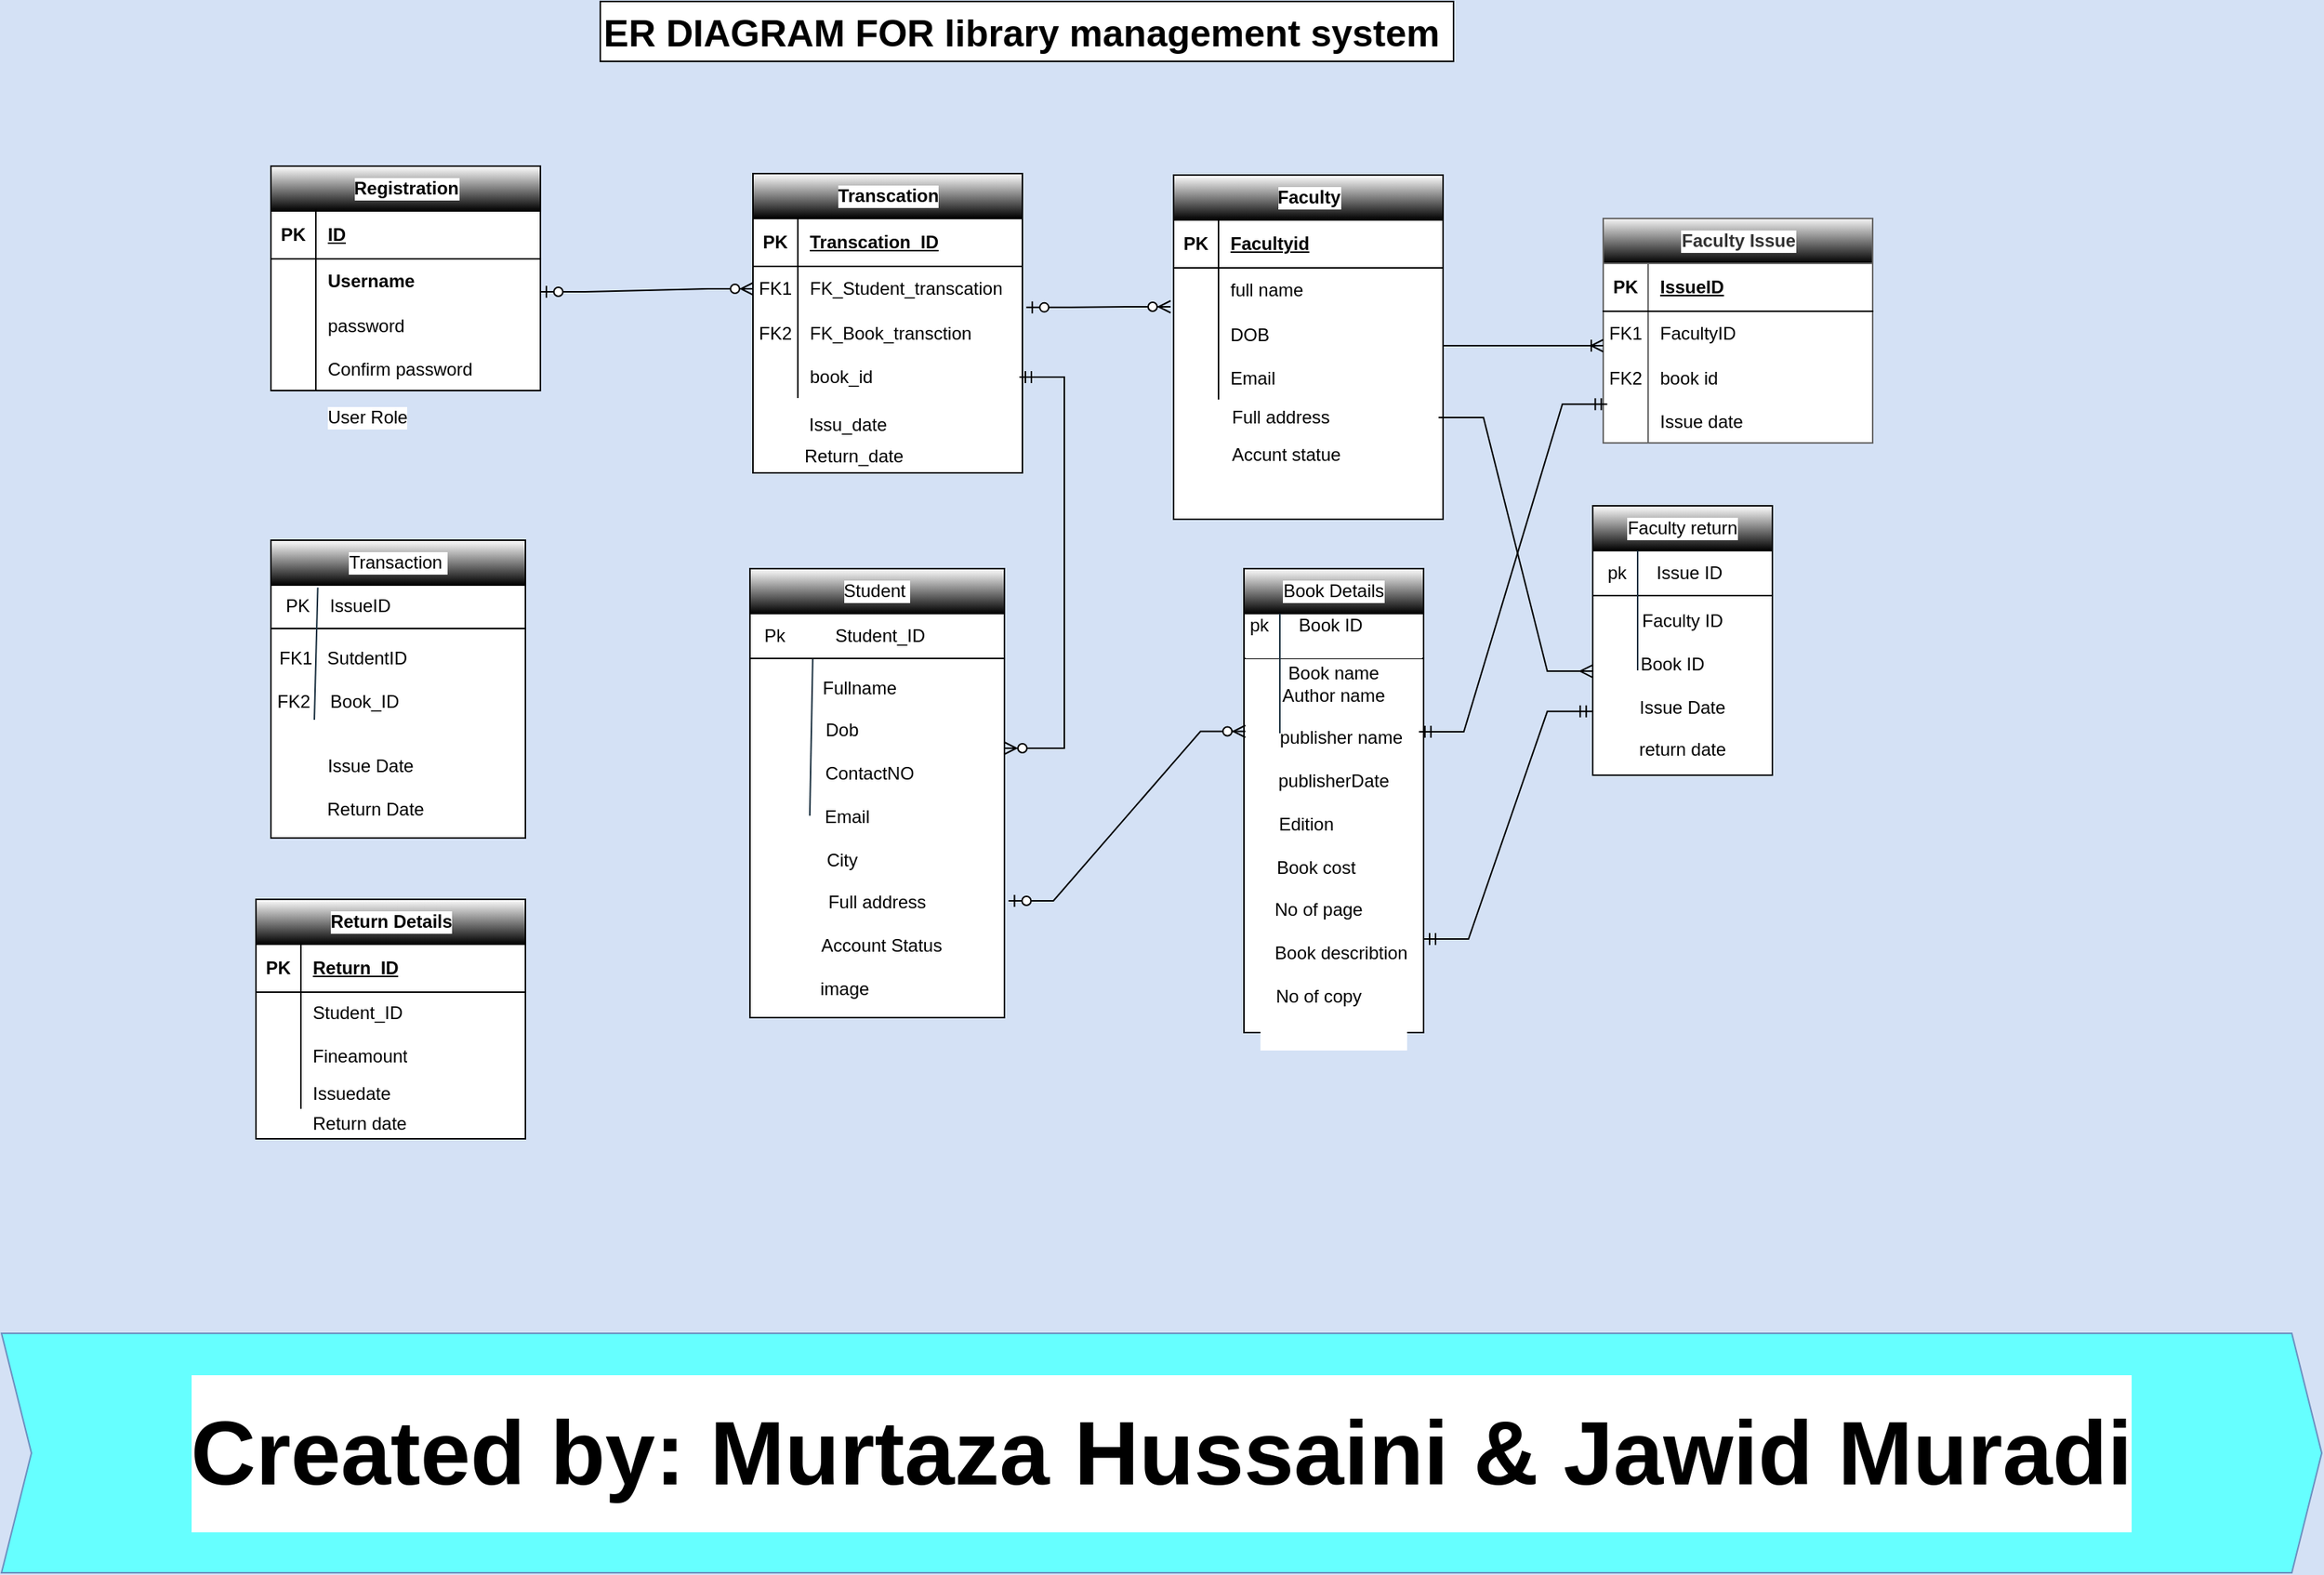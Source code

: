 <mxfile version="27.0.3">
  <diagram name="Page-1" id="FoEoWMVOJTnuln3-TEQc">
    <mxGraphModel dx="1156" dy="699" grid="1" gridSize="10" guides="1" tooltips="1" connect="1" arrows="1" fold="1" page="1" pageScale="1" pageWidth="850" pageHeight="1100" background="#D4E1F5" math="0" shadow="0">
      <root>
        <mxCell id="0" />
        <mxCell id="1" parent="0" />
        <mxCell id="78TRFL_Pudhh9JTYJMQ1-1" value="Registration" style="shape=table;startSize=30;container=1;collapsible=1;childLayout=tableLayout;fixedRows=1;rowLines=0;fontStyle=1;align=center;resizeLast=1;html=1;labelBackgroundColor=#FFFFFF;swimlaneFillColor=default;gradientColor=default;" parent="1" vertex="1">
          <mxGeometry x="240" y="160" width="180" height="150" as="geometry" />
        </mxCell>
        <mxCell id="78TRFL_Pudhh9JTYJMQ1-2" value="" style="shape=tableRow;horizontal=0;startSize=0;swimlaneHead=0;swimlaneBody=0;fillColor=none;collapsible=0;dropTarget=0;points=[[0,0.5],[1,0.5]];portConstraint=eastwest;top=0;left=0;right=0;bottom=1;labelBackgroundColor=#FFFFFF;strokeColor=inherit;" parent="78TRFL_Pudhh9JTYJMQ1-1" vertex="1">
          <mxGeometry y="30" width="180" height="32" as="geometry" />
        </mxCell>
        <mxCell id="78TRFL_Pudhh9JTYJMQ1-3" value="PK" style="shape=partialRectangle;connectable=0;fillColor=none;top=0;left=0;bottom=0;right=0;fontStyle=1;overflow=hidden;whiteSpace=wrap;html=1;labelBackgroundColor=#FFFFFF;strokeColor=inherit;" parent="78TRFL_Pudhh9JTYJMQ1-2" vertex="1">
          <mxGeometry width="30" height="32" as="geometry">
            <mxRectangle width="30" height="32" as="alternateBounds" />
          </mxGeometry>
        </mxCell>
        <mxCell id="78TRFL_Pudhh9JTYJMQ1-4" value="ID" style="shape=partialRectangle;connectable=0;fillColor=none;top=0;left=0;bottom=0;right=0;align=left;spacingLeft=6;fontStyle=5;overflow=hidden;whiteSpace=wrap;html=1;labelBackgroundColor=#FFFFFF;strokeColor=inherit;" parent="78TRFL_Pudhh9JTYJMQ1-2" vertex="1">
          <mxGeometry x="30" width="150" height="32" as="geometry">
            <mxRectangle width="150" height="32" as="alternateBounds" />
          </mxGeometry>
        </mxCell>
        <mxCell id="78TRFL_Pudhh9JTYJMQ1-5" value="" style="shape=tableRow;horizontal=0;startSize=0;swimlaneHead=0;swimlaneBody=0;fillColor=none;collapsible=0;dropTarget=0;points=[[0,0.5],[1,0.5]];portConstraint=eastwest;top=0;left=0;right=0;bottom=0;labelBackgroundColor=#FFFFFF;strokeColor=inherit;" parent="78TRFL_Pudhh9JTYJMQ1-1" vertex="1">
          <mxGeometry y="62" width="180" height="30" as="geometry" />
        </mxCell>
        <mxCell id="78TRFL_Pudhh9JTYJMQ1-6" value="" style="shape=partialRectangle;connectable=0;fillColor=none;top=0;left=0;bottom=0;right=0;editable=1;overflow=hidden;whiteSpace=wrap;html=1;labelBackgroundColor=#FFFFFF;strokeColor=inherit;" parent="78TRFL_Pudhh9JTYJMQ1-5" vertex="1">
          <mxGeometry width="30" height="30" as="geometry">
            <mxRectangle width="30" height="30" as="alternateBounds" />
          </mxGeometry>
        </mxCell>
        <mxCell id="78TRFL_Pudhh9JTYJMQ1-7" value="&lt;b&gt;Username&lt;/b&gt;" style="shape=partialRectangle;connectable=0;fillColor=none;top=0;left=0;bottom=0;right=0;align=left;spacingLeft=6;overflow=hidden;whiteSpace=wrap;html=1;labelBackgroundColor=#FFFFFF;strokeColor=inherit;" parent="78TRFL_Pudhh9JTYJMQ1-5" vertex="1">
          <mxGeometry x="30" width="150" height="30" as="geometry">
            <mxRectangle width="150" height="30" as="alternateBounds" />
          </mxGeometry>
        </mxCell>
        <mxCell id="78TRFL_Pudhh9JTYJMQ1-8" value="" style="shape=tableRow;horizontal=0;startSize=0;swimlaneHead=0;swimlaneBody=0;fillColor=none;collapsible=0;dropTarget=0;points=[[0,0.5],[1,0.5]];portConstraint=eastwest;top=0;left=0;right=0;bottom=0;labelBackgroundColor=#FFFFFF;strokeColor=inherit;" parent="78TRFL_Pudhh9JTYJMQ1-1" vertex="1">
          <mxGeometry y="92" width="180" height="30" as="geometry" />
        </mxCell>
        <mxCell id="78TRFL_Pudhh9JTYJMQ1-9" value="" style="shape=partialRectangle;connectable=0;fillColor=none;top=0;left=0;bottom=0;right=0;editable=1;overflow=hidden;whiteSpace=wrap;html=1;labelBackgroundColor=#FFFFFF;strokeColor=inherit;" parent="78TRFL_Pudhh9JTYJMQ1-8" vertex="1">
          <mxGeometry width="30" height="30" as="geometry">
            <mxRectangle width="30" height="30" as="alternateBounds" />
          </mxGeometry>
        </mxCell>
        <mxCell id="78TRFL_Pudhh9JTYJMQ1-10" value="password" style="shape=partialRectangle;connectable=0;fillColor=none;top=0;left=0;bottom=0;right=0;align=left;spacingLeft=6;overflow=hidden;whiteSpace=wrap;html=1;labelBackgroundColor=#FFFFFF;strokeColor=inherit;" parent="78TRFL_Pudhh9JTYJMQ1-8" vertex="1">
          <mxGeometry x="30" width="150" height="30" as="geometry">
            <mxRectangle width="150" height="30" as="alternateBounds" />
          </mxGeometry>
        </mxCell>
        <mxCell id="78TRFL_Pudhh9JTYJMQ1-11" value="" style="shape=tableRow;horizontal=0;startSize=0;swimlaneHead=0;swimlaneBody=0;fillColor=none;collapsible=0;dropTarget=0;points=[[0,0.5],[1,0.5]];portConstraint=eastwest;top=0;left=0;right=0;bottom=0;labelBackgroundColor=#FFFFFF;strokeColor=inherit;" parent="78TRFL_Pudhh9JTYJMQ1-1" vertex="1">
          <mxGeometry y="122" width="180" height="28" as="geometry" />
        </mxCell>
        <mxCell id="78TRFL_Pudhh9JTYJMQ1-12" value="" style="shape=partialRectangle;connectable=0;fillColor=none;top=0;left=0;bottom=0;right=0;editable=1;overflow=hidden;whiteSpace=wrap;html=1;labelBackgroundColor=#FFFFFF;strokeColor=inherit;" parent="78TRFL_Pudhh9JTYJMQ1-11" vertex="1">
          <mxGeometry width="30" height="28" as="geometry">
            <mxRectangle width="30" height="28" as="alternateBounds" />
          </mxGeometry>
        </mxCell>
        <mxCell id="78TRFL_Pudhh9JTYJMQ1-13" value="Confirm password" style="shape=partialRectangle;connectable=0;fillColor=none;top=0;left=0;bottom=0;right=0;align=left;spacingLeft=6;overflow=hidden;whiteSpace=wrap;html=1;labelBackgroundColor=#FFFFFF;strokeColor=inherit;" parent="78TRFL_Pudhh9JTYJMQ1-11" vertex="1">
          <mxGeometry x="30" width="150" height="28" as="geometry">
            <mxRectangle width="150" height="28" as="alternateBounds" />
          </mxGeometry>
        </mxCell>
        <mxCell id="78TRFL_Pudhh9JTYJMQ1-14" value="" style="endArrow=none;html=1;rounded=0;fontFamily=Helvetica;fontSize=12;fontColor=default;horizontal=0;exitX=0.016;exitY=-0.075;exitDx=0;exitDy=0;exitPerimeter=0;entryX=0.994;entryY=0.89;entryDx=0;entryDy=0;entryPerimeter=0;labelBackgroundColor=#FFFFFF;strokeColor=none;" parent="78TRFL_Pudhh9JTYJMQ1-1" target="78TRFL_Pudhh9JTYJMQ1-5" edge="1">
          <mxGeometry width="50" height="50" relative="1" as="geometry">
            <mxPoint x="-0.12" y="89.75" as="sourcePoint" />
            <mxPoint x="187" y="90" as="targetPoint" />
          </mxGeometry>
        </mxCell>
        <mxCell id="78TRFL_Pudhh9JTYJMQ1-15" value="User Role" style="shape=partialRectangle;connectable=0;fillColor=none;top=0;left=0;bottom=0;right=0;align=left;spacingLeft=6;overflow=hidden;whiteSpace=wrap;html=1;labelBackgroundColor=#FFFFFF;strokeColor=none;" parent="1" vertex="1">
          <mxGeometry x="270" y="313" width="150" height="30" as="geometry">
            <mxRectangle width="150" height="30" as="alternateBounds" />
          </mxGeometry>
        </mxCell>
        <mxCell id="78TRFL_Pudhh9JTYJMQ1-16" value="" style="endArrow=none;html=1;rounded=0;fontFamily=Helvetica;fontSize=12;fontColor=default;horizontal=0;labelBackgroundColor=#FFFFFF;strokeColor=none;" parent="1" edge="1">
          <mxGeometry width="50" height="50" relative="1" as="geometry">
            <mxPoint x="240" y="350" as="sourcePoint" />
            <mxPoint x="420" y="350" as="targetPoint" />
          </mxGeometry>
        </mxCell>
        <mxCell id="78TRFL_Pudhh9JTYJMQ1-17" value="" style="endArrow=none;html=1;rounded=0;fontFamily=Helvetica;fontSize=12;fontColor=default;horizontal=0;labelBackgroundColor=#FFFFFF;strokeColor=none;" parent="1" edge="1">
          <mxGeometry width="50" height="50" relative="1" as="geometry">
            <mxPoint x="420" y="310" as="sourcePoint" />
            <mxPoint x="420" y="350" as="targetPoint" />
          </mxGeometry>
        </mxCell>
        <mxCell id="78TRFL_Pudhh9JTYJMQ1-18" value="" style="endArrow=none;html=1;rounded=0;fontFamily=Helvetica;fontSize=12;fontColor=default;horizontal=0;labelBackgroundColor=#FFFFFF;strokeColor=none;" parent="1" edge="1">
          <mxGeometry width="50" height="50" relative="1" as="geometry">
            <mxPoint x="240" y="311" as="sourcePoint" />
            <mxPoint x="240" y="351" as="targetPoint" />
          </mxGeometry>
        </mxCell>
        <mxCell id="78TRFL_Pudhh9JTYJMQ1-19" value="" style="endArrow=none;html=1;rounded=0;fontFamily=Helvetica;fontSize=12;fontColor=default;horizontal=0;labelBackgroundColor=#FFFFFF;strokeColor=none;" parent="1" edge="1">
          <mxGeometry width="50" height="50" relative="1" as="geometry">
            <mxPoint x="270" y="311" as="sourcePoint" />
            <mxPoint x="270" y="351" as="targetPoint" />
          </mxGeometry>
        </mxCell>
        <mxCell id="78TRFL_Pudhh9JTYJMQ1-20" value="" style="edgeStyle=entityRelationEdgeStyle;fontSize=12;html=1;endArrow=ERzeroToMany;startArrow=ERzeroToOne;rounded=0;fontFamily=Helvetica;fontColor=default;horizontal=0;entryX=0;entryY=0.5;entryDx=0;entryDy=0;labelBackgroundColor=#FFFFFF;" parent="1" edge="1" target="78TRFL_Pudhh9JTYJMQ1-25">
          <mxGeometry width="100" height="100" relative="1" as="geometry">
            <mxPoint x="420" y="244" as="sourcePoint" />
            <mxPoint x="540" y="244" as="targetPoint" />
            <Array as="points">
              <mxPoint x="510" y="144" />
              <mxPoint x="520" y="224" />
            </Array>
          </mxGeometry>
        </mxCell>
        <mxCell id="78TRFL_Pudhh9JTYJMQ1-21" value="Transcation" style="shape=table;startSize=30;container=1;collapsible=1;childLayout=tableLayout;fixedRows=1;rowLines=0;fontStyle=1;align=center;resizeLast=1;html=1;labelBackgroundColor=#FFFFFF;swimlaneFillColor=default;gradientColor=default;" parent="1" vertex="1">
          <mxGeometry x="562" y="165" width="180" height="200" as="geometry" />
        </mxCell>
        <mxCell id="78TRFL_Pudhh9JTYJMQ1-22" value="" style="shape=tableRow;horizontal=0;startSize=0;swimlaneHead=0;swimlaneBody=0;fillColor=none;collapsible=0;dropTarget=0;points=[[0,0.5],[1,0.5]];portConstraint=eastwest;top=0;left=0;right=0;bottom=1;labelBackgroundColor=#FFFFFF;" parent="78TRFL_Pudhh9JTYJMQ1-21" vertex="1">
          <mxGeometry y="30" width="180" height="32" as="geometry" />
        </mxCell>
        <mxCell id="78TRFL_Pudhh9JTYJMQ1-23" value="PK" style="shape=partialRectangle;connectable=0;fillColor=none;top=0;left=0;bottom=0;right=0;fontStyle=1;overflow=hidden;whiteSpace=wrap;html=1;labelBackgroundColor=#FFFFFF;" parent="78TRFL_Pudhh9JTYJMQ1-22" vertex="1">
          <mxGeometry width="30" height="32" as="geometry">
            <mxRectangle width="30" height="32" as="alternateBounds" />
          </mxGeometry>
        </mxCell>
        <mxCell id="78TRFL_Pudhh9JTYJMQ1-24" value="Transcation_ID" style="shape=partialRectangle;connectable=0;fillColor=none;top=0;left=0;bottom=0;right=0;align=left;spacingLeft=6;fontStyle=5;overflow=hidden;whiteSpace=wrap;html=1;labelBackgroundColor=#FFFFFF;" parent="78TRFL_Pudhh9JTYJMQ1-22" vertex="1">
          <mxGeometry x="30" width="150" height="32" as="geometry">
            <mxRectangle width="150" height="32" as="alternateBounds" />
          </mxGeometry>
        </mxCell>
        <mxCell id="78TRFL_Pudhh9JTYJMQ1-25" value="" style="shape=tableRow;horizontal=0;startSize=0;swimlaneHead=0;swimlaneBody=0;fillColor=none;collapsible=0;dropTarget=0;points=[[0,0.5],[1,0.5]];portConstraint=eastwest;top=0;left=0;right=0;bottom=0;labelBackgroundColor=#FFFFFF;" parent="78TRFL_Pudhh9JTYJMQ1-21" vertex="1">
          <mxGeometry y="62" width="180" height="30" as="geometry" />
        </mxCell>
        <mxCell id="78TRFL_Pudhh9JTYJMQ1-26" value="FK1" style="shape=partialRectangle;connectable=0;fillColor=none;top=0;left=0;bottom=0;right=0;editable=1;overflow=hidden;whiteSpace=wrap;html=1;labelBackgroundColor=#FFFFFF;" parent="78TRFL_Pudhh9JTYJMQ1-25" vertex="1">
          <mxGeometry width="30" height="30" as="geometry">
            <mxRectangle width="30" height="30" as="alternateBounds" />
          </mxGeometry>
        </mxCell>
        <mxCell id="78TRFL_Pudhh9JTYJMQ1-27" value="FK_Student_transcation" style="shape=partialRectangle;connectable=0;fillColor=none;top=0;left=0;bottom=0;right=0;align=left;spacingLeft=6;overflow=hidden;whiteSpace=wrap;html=1;labelBackgroundColor=#FFFFFF;" parent="78TRFL_Pudhh9JTYJMQ1-25" vertex="1">
          <mxGeometry x="30" width="150" height="30" as="geometry">
            <mxRectangle width="150" height="30" as="alternateBounds" />
          </mxGeometry>
        </mxCell>
        <mxCell id="78TRFL_Pudhh9JTYJMQ1-28" value="" style="shape=tableRow;horizontal=0;startSize=0;swimlaneHead=0;swimlaneBody=0;fillColor=none;collapsible=0;dropTarget=0;points=[[0,0.5],[1,0.5]];portConstraint=eastwest;top=0;left=0;right=0;bottom=0;labelBackgroundColor=#FFFFFF;" parent="78TRFL_Pudhh9JTYJMQ1-21" vertex="1">
          <mxGeometry y="92" width="180" height="30" as="geometry" />
        </mxCell>
        <mxCell id="78TRFL_Pudhh9JTYJMQ1-29" value="FK2" style="shape=partialRectangle;connectable=0;fillColor=none;top=0;left=0;bottom=0;right=0;editable=1;overflow=hidden;whiteSpace=wrap;html=1;labelBackgroundColor=#FFFFFF;" parent="78TRFL_Pudhh9JTYJMQ1-28" vertex="1">
          <mxGeometry width="30" height="30" as="geometry">
            <mxRectangle width="30" height="30" as="alternateBounds" />
          </mxGeometry>
        </mxCell>
        <mxCell id="78TRFL_Pudhh9JTYJMQ1-30" value="FK_Book_transction" style="shape=partialRectangle;connectable=0;fillColor=none;top=0;left=0;bottom=0;right=0;align=left;spacingLeft=6;overflow=hidden;whiteSpace=wrap;html=1;labelBackgroundColor=#FFFFFF;" parent="78TRFL_Pudhh9JTYJMQ1-28" vertex="1">
          <mxGeometry x="30" width="150" height="30" as="geometry">
            <mxRectangle width="150" height="30" as="alternateBounds" />
          </mxGeometry>
        </mxCell>
        <mxCell id="78TRFL_Pudhh9JTYJMQ1-31" value="" style="shape=tableRow;horizontal=0;startSize=0;swimlaneHead=0;swimlaneBody=0;fillColor=none;collapsible=0;dropTarget=0;points=[[0,0.5],[1,0.5]];portConstraint=eastwest;top=0;left=0;right=0;bottom=0;labelBackgroundColor=#FFFFFF;" parent="78TRFL_Pudhh9JTYJMQ1-21" vertex="1">
          <mxGeometry y="122" width="180" height="28" as="geometry" />
        </mxCell>
        <mxCell id="78TRFL_Pudhh9JTYJMQ1-32" value="" style="shape=partialRectangle;connectable=0;fillColor=none;top=0;left=0;bottom=0;right=0;editable=1;overflow=hidden;whiteSpace=wrap;html=1;labelBackgroundColor=#FFFFFF;" parent="78TRFL_Pudhh9JTYJMQ1-31" vertex="1">
          <mxGeometry width="30" height="28" as="geometry">
            <mxRectangle width="30" height="28" as="alternateBounds" />
          </mxGeometry>
        </mxCell>
        <mxCell id="78TRFL_Pudhh9JTYJMQ1-33" value="book_id" style="shape=partialRectangle;connectable=0;fillColor=none;top=0;left=0;bottom=0;right=0;align=left;spacingLeft=6;overflow=hidden;whiteSpace=wrap;html=1;labelBackgroundColor=#FFFFFF;" parent="78TRFL_Pudhh9JTYJMQ1-31" vertex="1">
          <mxGeometry x="30" width="150" height="28" as="geometry">
            <mxRectangle width="150" height="28" as="alternateBounds" />
          </mxGeometry>
        </mxCell>
        <mxCell id="78TRFL_Pudhh9JTYJMQ1-34" value="Issu_date" style="text;html=1;align=center;verticalAlign=middle;resizable=0;points=[];autosize=1;strokeColor=none;fillColor=none;fontFamily=Helvetica;fontSize=12;fontColor=default;horizontal=0;rotation=90;labelBackgroundColor=#FFFFFF;" parent="1" vertex="1">
          <mxGeometry x="605" y="298" width="40" height="70" as="geometry" />
        </mxCell>
        <mxCell id="78TRFL_Pudhh9JTYJMQ1-35" value="Return_date" style="text;html=1;align=center;verticalAlign=middle;resizable=0;points=[];autosize=1;strokeColor=none;fillColor=none;fontFamily=Helvetica;fontSize=12;fontColor=default;horizontal=0;rotation=90;labelBackgroundColor=#FFFFFF;" parent="1" vertex="1">
          <mxGeometry x="609" y="314" width="40" height="80" as="geometry" />
        </mxCell>
        <mxCell id="78TRFL_Pudhh9JTYJMQ1-36" value="" style="edgeStyle=entityRelationEdgeStyle;fontSize=12;html=1;endArrow=ERzeroToMany;startArrow=ERzeroToOne;rounded=0;fontFamily=Helvetica;fontColor=default;horizontal=0;exitX=1.02;exitY=-0.086;exitDx=0;exitDy=0;exitPerimeter=0;labelBackgroundColor=#FFFFFF;" parent="1" edge="1">
          <mxGeometry width="100" height="100" relative="1" as="geometry">
            <mxPoint x="744.6" y="254.42" as="sourcePoint" />
            <mxPoint x="841" y="254" as="targetPoint" />
            <Array as="points">
              <mxPoint x="811" y="154" />
              <mxPoint x="821" y="234" />
            </Array>
          </mxGeometry>
        </mxCell>
        <mxCell id="78TRFL_Pudhh9JTYJMQ1-37" value="Faculty" style="shape=table;startSize=30;container=1;collapsible=1;childLayout=tableLayout;fixedRows=1;rowLines=0;fontStyle=1;align=center;resizeLast=1;html=1;labelBackgroundColor=#FFFFFF;swimlaneFillColor=default;strokeColor=default;gradientColor=default;" parent="1" vertex="1">
          <mxGeometry x="843" y="166" width="180" height="230" as="geometry" />
        </mxCell>
        <mxCell id="78TRFL_Pudhh9JTYJMQ1-38" value="" style="shape=tableRow;horizontal=0;startSize=0;swimlaneHead=0;swimlaneBody=0;fillColor=none;collapsible=0;dropTarget=0;points=[[0,0.5],[1,0.5]];portConstraint=eastwest;top=0;left=0;right=0;bottom=1;labelBackgroundColor=#FFFFFF;swimlaneFillColor=default;strokeColor=default;" parent="78TRFL_Pudhh9JTYJMQ1-37" vertex="1">
          <mxGeometry y="30" width="180" height="32" as="geometry" />
        </mxCell>
        <mxCell id="78TRFL_Pudhh9JTYJMQ1-39" value="PK" style="shape=partialRectangle;connectable=0;fillColor=none;top=0;left=0;bottom=0;right=0;fontStyle=1;overflow=hidden;whiteSpace=wrap;html=1;labelBackgroundColor=#FFFFFF;swimlaneFillColor=default;strokeColor=default;" parent="78TRFL_Pudhh9JTYJMQ1-38" vertex="1">
          <mxGeometry width="30" height="32" as="geometry">
            <mxRectangle width="30" height="32" as="alternateBounds" />
          </mxGeometry>
        </mxCell>
        <mxCell id="78TRFL_Pudhh9JTYJMQ1-40" value="Facultyid" style="shape=partialRectangle;connectable=0;fillColor=none;top=0;left=0;bottom=0;right=0;align=left;spacingLeft=6;fontStyle=5;overflow=hidden;whiteSpace=wrap;html=1;labelBackgroundColor=#FFFFFF;swimlaneFillColor=default;strokeColor=default;" parent="78TRFL_Pudhh9JTYJMQ1-38" vertex="1">
          <mxGeometry x="30" width="150" height="32" as="geometry">
            <mxRectangle width="150" height="32" as="alternateBounds" />
          </mxGeometry>
        </mxCell>
        <mxCell id="78TRFL_Pudhh9JTYJMQ1-41" value="" style="shape=tableRow;horizontal=0;startSize=0;swimlaneHead=0;swimlaneBody=0;fillColor=none;collapsible=0;dropTarget=0;points=[[0,0.5],[1,0.5]];portConstraint=eastwest;top=0;left=0;right=0;bottom=0;labelBackgroundColor=#FFFFFF;swimlaneFillColor=default;strokeColor=default;" parent="78TRFL_Pudhh9JTYJMQ1-37" vertex="1">
          <mxGeometry y="62" width="180" height="30" as="geometry" />
        </mxCell>
        <mxCell id="78TRFL_Pudhh9JTYJMQ1-42" value="" style="shape=partialRectangle;connectable=0;fillColor=none;top=0;left=0;bottom=0;right=0;editable=1;overflow=hidden;whiteSpace=wrap;html=1;labelBackgroundColor=#FFFFFF;swimlaneFillColor=default;strokeColor=default;" parent="78TRFL_Pudhh9JTYJMQ1-41" vertex="1">
          <mxGeometry width="30" height="30" as="geometry">
            <mxRectangle width="30" height="30" as="alternateBounds" />
          </mxGeometry>
        </mxCell>
        <mxCell id="78TRFL_Pudhh9JTYJMQ1-43" value="full name" style="shape=partialRectangle;connectable=0;fillColor=none;top=0;left=0;bottom=0;right=0;align=left;spacingLeft=6;overflow=hidden;whiteSpace=wrap;html=1;labelBackgroundColor=#FFFFFF;swimlaneFillColor=default;strokeColor=default;" parent="78TRFL_Pudhh9JTYJMQ1-41" vertex="1">
          <mxGeometry x="30" width="150" height="30" as="geometry">
            <mxRectangle width="150" height="30" as="alternateBounds" />
          </mxGeometry>
        </mxCell>
        <mxCell id="78TRFL_Pudhh9JTYJMQ1-44" value="" style="shape=tableRow;horizontal=0;startSize=0;swimlaneHead=0;swimlaneBody=0;fillColor=none;collapsible=0;dropTarget=0;points=[[0,0.5],[1,0.5]];portConstraint=eastwest;top=0;left=0;right=0;bottom=0;labelBackgroundColor=#FFFFFF;swimlaneFillColor=default;strokeColor=default;" parent="78TRFL_Pudhh9JTYJMQ1-37" vertex="1">
          <mxGeometry y="92" width="180" height="30" as="geometry" />
        </mxCell>
        <mxCell id="78TRFL_Pudhh9JTYJMQ1-45" value="" style="shape=partialRectangle;connectable=0;fillColor=none;top=0;left=0;bottom=0;right=0;editable=1;overflow=hidden;whiteSpace=wrap;html=1;labelBackgroundColor=#FFFFFF;swimlaneFillColor=default;strokeColor=default;" parent="78TRFL_Pudhh9JTYJMQ1-44" vertex="1">
          <mxGeometry width="30" height="30" as="geometry">
            <mxRectangle width="30" height="30" as="alternateBounds" />
          </mxGeometry>
        </mxCell>
        <mxCell id="78TRFL_Pudhh9JTYJMQ1-46" value="DOB" style="shape=partialRectangle;connectable=0;fillColor=none;top=0;left=0;bottom=0;right=0;align=left;spacingLeft=6;overflow=hidden;whiteSpace=wrap;html=1;labelBackgroundColor=#FFFFFF;swimlaneFillColor=default;strokeColor=default;" parent="78TRFL_Pudhh9JTYJMQ1-44" vertex="1">
          <mxGeometry x="30" width="150" height="30" as="geometry">
            <mxRectangle width="150" height="30" as="alternateBounds" />
          </mxGeometry>
        </mxCell>
        <mxCell id="78TRFL_Pudhh9JTYJMQ1-47" value="" style="shape=tableRow;horizontal=0;startSize=0;swimlaneHead=0;swimlaneBody=0;fillColor=none;collapsible=0;dropTarget=0;points=[[0,0.5],[1,0.5]];portConstraint=eastwest;top=0;left=0;right=0;bottom=0;labelBackgroundColor=#FFFFFF;swimlaneFillColor=default;strokeColor=default;" parent="78TRFL_Pudhh9JTYJMQ1-37" vertex="1">
          <mxGeometry y="122" width="180" height="28" as="geometry" />
        </mxCell>
        <mxCell id="78TRFL_Pudhh9JTYJMQ1-48" value="" style="shape=partialRectangle;connectable=0;fillColor=none;top=0;left=0;bottom=0;right=0;editable=1;overflow=hidden;whiteSpace=wrap;html=1;labelBackgroundColor=#FFFFFF;swimlaneFillColor=default;strokeColor=default;" parent="78TRFL_Pudhh9JTYJMQ1-47" vertex="1">
          <mxGeometry width="30" height="28" as="geometry">
            <mxRectangle width="30" height="28" as="alternateBounds" />
          </mxGeometry>
        </mxCell>
        <mxCell id="78TRFL_Pudhh9JTYJMQ1-49" value="Email" style="shape=partialRectangle;connectable=0;fillColor=none;top=0;left=0;bottom=0;right=0;align=left;spacingLeft=6;overflow=hidden;whiteSpace=wrap;html=1;labelBackgroundColor=#FFFFFF;swimlaneFillColor=default;strokeColor=default;" parent="78TRFL_Pudhh9JTYJMQ1-47" vertex="1">
          <mxGeometry x="30" width="150" height="28" as="geometry">
            <mxRectangle width="150" height="28" as="alternateBounds" />
          </mxGeometry>
        </mxCell>
        <mxCell id="78TRFL_Pudhh9JTYJMQ1-50" value="Full address" style="shape=partialRectangle;connectable=0;fillColor=none;top=0;left=0;bottom=0;right=0;align=left;spacingLeft=6;overflow=hidden;whiteSpace=wrap;html=1;labelBackgroundColor=#FFFFFF;swimlaneFillColor=default;strokeColor=default;" parent="1" vertex="1">
          <mxGeometry x="874" y="314" width="150" height="28" as="geometry">
            <mxRectangle width="150" height="28" as="alternateBounds" />
          </mxGeometry>
        </mxCell>
        <mxCell id="78TRFL_Pudhh9JTYJMQ1-52" value="Faculty Issue" style="shape=table;startSize=30;container=1;collapsible=1;childLayout=tableLayout;fixedRows=1;rowLines=0;fontStyle=1;align=center;resizeLast=1;html=1;labelBackgroundColor=#FFFFFF;fillColor=#f5f5f5;fontColor=#333333;strokeColor=#666666;gradientColor=default;swimlaneFillColor=default;" parent="1" vertex="1">
          <mxGeometry x="1130" y="195" width="180" height="150" as="geometry" />
        </mxCell>
        <mxCell id="78TRFL_Pudhh9JTYJMQ1-53" value="" style="shape=tableRow;horizontal=0;startSize=0;swimlaneHead=0;swimlaneBody=0;fillColor=none;collapsible=0;dropTarget=0;points=[[0,0.5],[1,0.5]];portConstraint=eastwest;top=0;left=0;right=0;bottom=1;labelBackgroundColor=#FFFFFF;" parent="78TRFL_Pudhh9JTYJMQ1-52" vertex="1">
          <mxGeometry y="30" width="180" height="32" as="geometry" />
        </mxCell>
        <mxCell id="78TRFL_Pudhh9JTYJMQ1-54" value="PK" style="shape=partialRectangle;connectable=0;fillColor=none;top=0;left=0;bottom=0;right=0;fontStyle=1;overflow=hidden;whiteSpace=wrap;html=1;labelBackgroundColor=#FFFFFF;" parent="78TRFL_Pudhh9JTYJMQ1-53" vertex="1">
          <mxGeometry width="30" height="32" as="geometry">
            <mxRectangle width="30" height="32" as="alternateBounds" />
          </mxGeometry>
        </mxCell>
        <mxCell id="78TRFL_Pudhh9JTYJMQ1-55" value="IssueID" style="shape=partialRectangle;connectable=0;fillColor=none;top=0;left=0;bottom=0;right=0;align=left;spacingLeft=6;fontStyle=5;overflow=hidden;whiteSpace=wrap;html=1;labelBackgroundColor=#FFFFFF;" parent="78TRFL_Pudhh9JTYJMQ1-53" vertex="1">
          <mxGeometry x="30" width="150" height="32" as="geometry">
            <mxRectangle width="150" height="32" as="alternateBounds" />
          </mxGeometry>
        </mxCell>
        <mxCell id="78TRFL_Pudhh9JTYJMQ1-56" value="" style="shape=tableRow;horizontal=0;startSize=0;swimlaneHead=0;swimlaneBody=0;fillColor=none;collapsible=0;dropTarget=0;points=[[0,0.5],[1,0.5]];portConstraint=eastwest;top=0;left=0;right=0;bottom=0;labelBackgroundColor=#FFFFFF;" parent="78TRFL_Pudhh9JTYJMQ1-52" vertex="1">
          <mxGeometry y="62" width="180" height="30" as="geometry" />
        </mxCell>
        <mxCell id="78TRFL_Pudhh9JTYJMQ1-57" value="FK1" style="shape=partialRectangle;connectable=0;fillColor=none;top=0;left=0;bottom=0;right=0;editable=1;overflow=hidden;whiteSpace=wrap;html=1;labelBackgroundColor=#FFFFFF;" parent="78TRFL_Pudhh9JTYJMQ1-56" vertex="1">
          <mxGeometry width="30" height="30" as="geometry">
            <mxRectangle width="30" height="30" as="alternateBounds" />
          </mxGeometry>
        </mxCell>
        <mxCell id="78TRFL_Pudhh9JTYJMQ1-58" value="FacultyID" style="shape=partialRectangle;connectable=0;fillColor=none;top=0;left=0;bottom=0;right=0;align=left;spacingLeft=6;overflow=hidden;whiteSpace=wrap;html=1;labelBackgroundColor=#FFFFFF;" parent="78TRFL_Pudhh9JTYJMQ1-56" vertex="1">
          <mxGeometry x="30" width="150" height="30" as="geometry">
            <mxRectangle width="150" height="30" as="alternateBounds" />
          </mxGeometry>
        </mxCell>
        <mxCell id="78TRFL_Pudhh9JTYJMQ1-59" value="" style="shape=tableRow;horizontal=0;startSize=0;swimlaneHead=0;swimlaneBody=0;fillColor=none;collapsible=0;dropTarget=0;points=[[0,0.5],[1,0.5]];portConstraint=eastwest;top=0;left=0;right=0;bottom=0;labelBackgroundColor=#FFFFFF;" parent="78TRFL_Pudhh9JTYJMQ1-52" vertex="1">
          <mxGeometry y="92" width="180" height="30" as="geometry" />
        </mxCell>
        <mxCell id="78TRFL_Pudhh9JTYJMQ1-60" value="FK2" style="shape=partialRectangle;connectable=0;fillColor=none;top=0;left=0;bottom=0;right=0;editable=1;overflow=hidden;whiteSpace=wrap;html=1;labelBackgroundColor=#FFFFFF;" parent="78TRFL_Pudhh9JTYJMQ1-59" vertex="1">
          <mxGeometry width="30" height="30" as="geometry">
            <mxRectangle width="30" height="30" as="alternateBounds" />
          </mxGeometry>
        </mxCell>
        <mxCell id="78TRFL_Pudhh9JTYJMQ1-61" value="book id" style="shape=partialRectangle;connectable=0;fillColor=none;top=0;left=0;bottom=0;right=0;align=left;spacingLeft=6;overflow=hidden;whiteSpace=wrap;html=1;labelBackgroundColor=#FFFFFF;" parent="78TRFL_Pudhh9JTYJMQ1-59" vertex="1">
          <mxGeometry x="30" width="150" height="30" as="geometry">
            <mxRectangle width="150" height="30" as="alternateBounds" />
          </mxGeometry>
        </mxCell>
        <mxCell id="78TRFL_Pudhh9JTYJMQ1-62" value="" style="shape=tableRow;horizontal=0;startSize=0;swimlaneHead=0;swimlaneBody=0;fillColor=none;collapsible=0;dropTarget=0;points=[[0,0.5],[1,0.5]];portConstraint=eastwest;top=0;left=0;right=0;bottom=0;labelBackgroundColor=#FFFFFF;" parent="78TRFL_Pudhh9JTYJMQ1-52" vertex="1">
          <mxGeometry y="122" width="180" height="28" as="geometry" />
        </mxCell>
        <mxCell id="78TRFL_Pudhh9JTYJMQ1-63" value="" style="shape=partialRectangle;connectable=0;fillColor=none;top=0;left=0;bottom=0;right=0;editable=1;overflow=hidden;whiteSpace=wrap;html=1;labelBackgroundColor=#FFFFFF;" parent="78TRFL_Pudhh9JTYJMQ1-62" vertex="1">
          <mxGeometry width="30" height="28" as="geometry">
            <mxRectangle width="30" height="28" as="alternateBounds" />
          </mxGeometry>
        </mxCell>
        <mxCell id="78TRFL_Pudhh9JTYJMQ1-64" value="Issue date" style="shape=partialRectangle;connectable=0;fillColor=none;top=0;left=0;bottom=0;right=0;align=left;spacingLeft=6;overflow=hidden;whiteSpace=wrap;html=1;labelBackgroundColor=#FFFFFF;" parent="78TRFL_Pudhh9JTYJMQ1-62" vertex="1">
          <mxGeometry x="30" width="150" height="28" as="geometry">
            <mxRectangle width="150" height="28" as="alternateBounds" />
          </mxGeometry>
        </mxCell>
        <mxCell id="78TRFL_Pudhh9JTYJMQ1-51" value="Accunt statue" style="shape=partialRectangle;connectable=0;fillColor=none;top=0;left=0;bottom=0;right=0;align=left;spacingLeft=6;overflow=hidden;whiteSpace=wrap;html=1;labelBackgroundColor=#FFFFFF;swimlaneFillColor=default;strokeColor=default;" parent="1" vertex="1">
          <mxGeometry x="874" y="339" width="150" height="28" as="geometry">
            <mxRectangle width="150" height="28" as="alternateBounds" />
          </mxGeometry>
        </mxCell>
        <mxCell id="78TRFL_Pudhh9JTYJMQ1-65" value="" style="edgeStyle=entityRelationEdgeStyle;fontSize=12;html=1;endArrow=ERoneToMany;rounded=0;fontFamily=Helvetica;fontColor=default;horizontal=0;labelBackgroundColor=#FFFFFF;" parent="1" edge="1">
          <mxGeometry width="100" height="100" relative="1" as="geometry">
            <mxPoint x="1023" y="280" as="sourcePoint" />
            <mxPoint x="1130" y="280" as="targetPoint" />
          </mxGeometry>
        </mxCell>
        <mxCell id="78TRFL_Pudhh9JTYJMQ1-66" value="&lt;b&gt;&lt;font style=&quot;font-size: 25px;&quot;&gt;ER DIAGRAM FOR library management system&amp;nbsp;&lt;/font&gt;&lt;/b&gt;" style="rounded=0;whiteSpace=wrap;html=1;labelBackgroundColor=#FFFFFF;" parent="1" vertex="1">
          <mxGeometry x="460" y="50" width="570" height="40" as="geometry" />
        </mxCell>
        <mxCell id="iOyyVbHkS2zLcaTO-czm-7" value="PK&amp;nbsp; &amp;nbsp; IssueID&amp;nbsp; &amp;nbsp; &amp;nbsp; &amp;nbsp; &amp;nbsp; &amp;nbsp; &amp;nbsp; &amp;nbsp; &amp;nbsp; &amp;nbsp; &amp;nbsp; &amp;nbsp;&amp;nbsp;" style="rounded=0;whiteSpace=wrap;html=1;labelBackgroundColor=#FFFFFF;" vertex="1" parent="1">
          <mxGeometry x="240" y="439" width="170" height="30" as="geometry" />
        </mxCell>
        <mxCell id="iOyyVbHkS2zLcaTO-czm-8" value="Transaction&amp;nbsp;" style="rounded=0;whiteSpace=wrap;html=1;labelBackgroundColor=#FFFFFF;gradientColor=default;" vertex="1" parent="1">
          <mxGeometry x="240" y="410" width="170" height="30" as="geometry" />
        </mxCell>
        <mxCell id="iOyyVbHkS2zLcaTO-czm-9" value="" style="endArrow=none;html=1;rounded=0;strokeColor=#182E3E;fontColor=#1A1A1A;labelBackgroundColor=#FFFFFF;" edge="1" parent="1" source="iOyyVbHkS2zLcaTO-czm-11">
          <mxGeometry width="50" height="50" relative="1" as="geometry">
            <mxPoint x="280" y="640" as="sourcePoint" />
            <mxPoint x="330" y="590" as="targetPoint" />
          </mxGeometry>
        </mxCell>
        <mxCell id="iOyyVbHkS2zLcaTO-czm-11" value="FK1&amp;nbsp; &amp;nbsp;SutdentID&amp;nbsp; &amp;nbsp; &amp;nbsp; &amp;nbsp; &amp;nbsp; &amp;nbsp; &amp;nbsp; &amp;nbsp; &amp;nbsp; &amp;nbsp; &amp;nbsp;&amp;nbsp;&lt;div&gt;&lt;br&gt;&lt;div&gt;FK2&amp;nbsp; &amp;nbsp; Book_ID&amp;nbsp; &amp;nbsp; &amp;nbsp; &amp;nbsp; &amp;nbsp; &amp;nbsp; &amp;nbsp; &amp;nbsp; &amp;nbsp; &amp;nbsp; &amp;nbsp; &amp;nbsp;&amp;nbsp;&lt;/div&gt;&lt;div&gt;&amp;nbsp; &amp;nbsp; &amp;nbsp; &amp;nbsp; &amp;nbsp; &amp;nbsp; &amp;nbsp; &amp;nbsp; &amp;nbsp; &amp;nbsp; &amp;nbsp; &amp;nbsp; &amp;nbsp; &amp;nbsp; &amp;nbsp; &amp;nbsp; &amp;nbsp; &amp;nbsp; &amp;nbsp; &amp;nbsp; &amp;nbsp; &amp;nbsp; &amp;nbsp; &amp;nbsp; &amp;nbsp;&lt;/div&gt;&lt;div&gt;&lt;br&gt;&lt;/div&gt;&lt;div&gt;Issue Date&amp;nbsp; &amp;nbsp; &amp;nbsp; &amp;nbsp; &amp;nbsp; &amp;nbsp;&lt;/div&gt;&lt;div&gt;&amp;nbsp; &amp;nbsp; &amp;nbsp;&lt;/div&gt;&lt;div&gt;Return Date&amp;nbsp; &amp;nbsp; &amp;nbsp; &amp;nbsp; &amp;nbsp;&lt;/div&gt;&lt;/div&gt;" style="rounded=0;whiteSpace=wrap;html=1;labelBackgroundColor=#FFFFFF;" vertex="1" parent="1">
          <mxGeometry x="240" y="469" width="170" height="140" as="geometry" />
        </mxCell>
        <mxCell id="iOyyVbHkS2zLcaTO-czm-12" value="" style="endArrow=none;html=1;rounded=0;strokeColor=#182E3E;fontColor=#1A1A1A;entryX=0.184;entryY=0.089;entryDx=0;entryDy=0;entryPerimeter=0;labelBackgroundColor=#FFFFFF;" edge="1" parent="1" target="iOyyVbHkS2zLcaTO-czm-7">
          <mxGeometry width="50" height="50" relative="1" as="geometry">
            <mxPoint x="269" y="530" as="sourcePoint" />
            <mxPoint x="330" y="590" as="targetPoint" />
          </mxGeometry>
        </mxCell>
        <mxCell id="iOyyVbHkS2zLcaTO-czm-32" value="Return Details" style="shape=table;startSize=30;container=1;collapsible=1;childLayout=tableLayout;fixedRows=1;rowLines=0;fontStyle=1;align=center;resizeLast=1;html=1;labelBackgroundColor=#FFFFFF;swimlaneFillColor=default;gradientColor=default;" vertex="1" parent="1">
          <mxGeometry x="230" y="650" width="180" height="160" as="geometry" />
        </mxCell>
        <mxCell id="iOyyVbHkS2zLcaTO-czm-33" value="" style="shape=tableRow;horizontal=0;startSize=0;swimlaneHead=0;swimlaneBody=0;fillColor=none;collapsible=0;dropTarget=0;points=[[0,0.5],[1,0.5]];portConstraint=eastwest;top=0;left=0;right=0;bottom=1;labelBackgroundColor=#FFFFFF;swimlaneFillColor=default;" vertex="1" parent="iOyyVbHkS2zLcaTO-czm-32">
          <mxGeometry y="30" width="180" height="32" as="geometry" />
        </mxCell>
        <mxCell id="iOyyVbHkS2zLcaTO-czm-34" value="PK" style="shape=partialRectangle;connectable=0;fillColor=none;top=0;left=0;bottom=0;right=0;fontStyle=1;overflow=hidden;whiteSpace=wrap;html=1;labelBackgroundColor=#FFFFFF;swimlaneFillColor=default;" vertex="1" parent="iOyyVbHkS2zLcaTO-czm-33">
          <mxGeometry width="30.0" height="32" as="geometry">
            <mxRectangle width="30.0" height="32" as="alternateBounds" />
          </mxGeometry>
        </mxCell>
        <mxCell id="iOyyVbHkS2zLcaTO-czm-35" value="Return_ID" style="shape=partialRectangle;connectable=0;fillColor=none;top=0;left=0;bottom=0;right=0;align=left;spacingLeft=6;fontStyle=5;overflow=hidden;whiteSpace=wrap;html=1;labelBackgroundColor=#FFFFFF;swimlaneFillColor=default;" vertex="1" parent="iOyyVbHkS2zLcaTO-czm-33">
          <mxGeometry x="30.0" width="150.0" height="32" as="geometry">
            <mxRectangle width="150.0" height="32" as="alternateBounds" />
          </mxGeometry>
        </mxCell>
        <mxCell id="iOyyVbHkS2zLcaTO-czm-36" value="" style="shape=tableRow;horizontal=0;startSize=0;swimlaneHead=0;swimlaneBody=0;fillColor=none;collapsible=0;dropTarget=0;points=[[0,0.5],[1,0.5]];portConstraint=eastwest;top=0;left=0;right=0;bottom=0;labelBackgroundColor=#FFFFFF;swimlaneFillColor=default;" vertex="1" parent="iOyyVbHkS2zLcaTO-czm-32">
          <mxGeometry y="62" width="180" height="28" as="geometry" />
        </mxCell>
        <mxCell id="iOyyVbHkS2zLcaTO-czm-37" value="" style="shape=partialRectangle;connectable=0;fillColor=none;top=0;left=0;bottom=0;right=0;editable=1;overflow=hidden;whiteSpace=wrap;html=1;labelBackgroundColor=#FFFFFF;swimlaneFillColor=default;" vertex="1" parent="iOyyVbHkS2zLcaTO-czm-36">
          <mxGeometry width="30.0" height="28" as="geometry">
            <mxRectangle width="30.0" height="28" as="alternateBounds" />
          </mxGeometry>
        </mxCell>
        <mxCell id="iOyyVbHkS2zLcaTO-czm-38" value="Student_ID" style="shape=partialRectangle;connectable=0;fillColor=none;top=0;left=0;bottom=0;right=0;align=left;spacingLeft=6;overflow=hidden;whiteSpace=wrap;html=1;labelBackgroundColor=#FFFFFF;swimlaneFillColor=default;" vertex="1" parent="iOyyVbHkS2zLcaTO-czm-36">
          <mxGeometry x="30.0" width="150.0" height="28" as="geometry">
            <mxRectangle width="150.0" height="28" as="alternateBounds" />
          </mxGeometry>
        </mxCell>
        <mxCell id="iOyyVbHkS2zLcaTO-czm-39" value="" style="shape=tableRow;horizontal=0;startSize=0;swimlaneHead=0;swimlaneBody=0;fillColor=none;collapsible=0;dropTarget=0;points=[[0,0.5],[1,0.5]];portConstraint=eastwest;top=0;left=0;right=0;bottom=0;labelBackgroundColor=#FFFFFF;swimlaneFillColor=default;" vertex="1" parent="iOyyVbHkS2zLcaTO-czm-32">
          <mxGeometry y="90" width="180" height="30" as="geometry" />
        </mxCell>
        <mxCell id="iOyyVbHkS2zLcaTO-czm-40" value="" style="shape=partialRectangle;connectable=0;fillColor=none;top=0;left=0;bottom=0;right=0;editable=1;overflow=hidden;whiteSpace=wrap;html=1;labelBackgroundColor=#FFFFFF;swimlaneFillColor=default;" vertex="1" parent="iOyyVbHkS2zLcaTO-czm-39">
          <mxGeometry width="30.0" height="30" as="geometry">
            <mxRectangle width="30.0" height="30" as="alternateBounds" />
          </mxGeometry>
        </mxCell>
        <mxCell id="iOyyVbHkS2zLcaTO-czm-41" value="Fineamount" style="shape=partialRectangle;connectable=0;fillColor=none;top=0;left=0;bottom=0;right=0;align=left;spacingLeft=6;overflow=hidden;whiteSpace=wrap;html=1;labelBackgroundColor=#FFFFFF;swimlaneFillColor=default;" vertex="1" parent="iOyyVbHkS2zLcaTO-czm-39">
          <mxGeometry x="30.0" width="150.0" height="30" as="geometry">
            <mxRectangle width="150.0" height="30" as="alternateBounds" />
          </mxGeometry>
        </mxCell>
        <mxCell id="iOyyVbHkS2zLcaTO-czm-42" value="" style="shape=tableRow;horizontal=0;startSize=0;swimlaneHead=0;swimlaneBody=0;fillColor=none;collapsible=0;dropTarget=0;points=[[0,0.5],[1,0.5]];portConstraint=eastwest;top=0;left=0;right=0;bottom=0;labelBackgroundColor=#FFFFFF;swimlaneFillColor=default;" vertex="1" parent="iOyyVbHkS2zLcaTO-czm-32">
          <mxGeometry y="120" width="180" height="20" as="geometry" />
        </mxCell>
        <mxCell id="iOyyVbHkS2zLcaTO-czm-43" value="" style="shape=partialRectangle;connectable=0;fillColor=none;top=0;left=0;bottom=0;right=0;editable=1;overflow=hidden;whiteSpace=wrap;html=1;labelBackgroundColor=#FFFFFF;swimlaneFillColor=default;" vertex="1" parent="iOyyVbHkS2zLcaTO-czm-42">
          <mxGeometry width="30.0" height="20" as="geometry">
            <mxRectangle width="30.0" height="20" as="alternateBounds" />
          </mxGeometry>
        </mxCell>
        <mxCell id="iOyyVbHkS2zLcaTO-czm-44" value="Issuedate&lt;div&gt;&lt;br&gt;&lt;/div&gt;" style="shape=partialRectangle;connectable=0;fillColor=none;top=0;left=0;bottom=0;right=0;align=left;spacingLeft=6;overflow=hidden;whiteSpace=wrap;html=1;labelBackgroundColor=#FFFFFF;swimlaneFillColor=default;" vertex="1" parent="iOyyVbHkS2zLcaTO-czm-42">
          <mxGeometry x="30.0" width="150.0" height="20" as="geometry">
            <mxRectangle width="150.0" height="20" as="alternateBounds" />
          </mxGeometry>
        </mxCell>
        <mxCell id="iOyyVbHkS2zLcaTO-czm-51" value="" style="shape=tableRow;horizontal=0;startSize=0;swimlaneHead=0;swimlaneBody=0;fillColor=none;collapsible=0;dropTarget=0;points=[[0,0.5],[1,0.5]];portConstraint=eastwest;top=0;left=0;right=0;bottom=0;labelBackgroundColor=#FFFFFF;swimlaneFillColor=default;" vertex="1" parent="1">
          <mxGeometry x="230" y="760" width="180" height="20" as="geometry" />
        </mxCell>
        <mxCell id="iOyyVbHkS2zLcaTO-czm-52" value="" style="shape=partialRectangle;connectable=0;fillColor=none;top=0;left=0;bottom=0;right=0;editable=1;overflow=hidden;whiteSpace=wrap;html=1;labelBackgroundColor=#FFFFFF;swimlaneFillColor=default;" vertex="1" parent="iOyyVbHkS2zLcaTO-czm-51">
          <mxGeometry width="30.0" height="20" as="geometry">
            <mxRectangle width="30.0" height="20" as="alternateBounds" />
          </mxGeometry>
        </mxCell>
        <mxCell id="iOyyVbHkS2zLcaTO-czm-53" value="&lt;div&gt;Return date&lt;/div&gt;" style="shape=partialRectangle;connectable=0;fillColor=none;top=0;left=0;bottom=0;right=0;align=left;spacingLeft=6;overflow=hidden;whiteSpace=wrap;html=1;labelBackgroundColor=#FFFFFF;swimlaneFillColor=default;" vertex="1" parent="1">
          <mxGeometry x="260.0" y="790" width="150.0" height="20" as="geometry">
            <mxRectangle width="150.0" height="20" as="alternateBounds" />
          </mxGeometry>
        </mxCell>
        <mxCell id="iOyyVbHkS2zLcaTO-czm-54" value="Fullname&amp;nbsp; &amp;nbsp; &amp;nbsp; &amp;nbsp;&lt;div&gt;&lt;br&gt;&lt;div&gt;Dob&amp;nbsp; &amp;nbsp; &amp;nbsp; &amp;nbsp; &amp;nbsp; &amp;nbsp; &amp;nbsp;&amp;nbsp;&lt;/div&gt;&lt;div&gt;&lt;br&gt;&lt;/div&gt;&lt;div&gt;ContactNO&amp;nbsp; &amp;nbsp;&lt;/div&gt;&lt;div&gt;&lt;br&gt;&lt;/div&gt;&lt;div&gt;Email&amp;nbsp; &amp;nbsp; &amp;nbsp; &amp;nbsp; &amp;nbsp; &amp;nbsp;&amp;nbsp;&lt;/div&gt;&lt;div&gt;&lt;br&gt;&lt;/div&gt;&lt;div&gt;City&amp;nbsp; &amp;nbsp; &amp;nbsp; &amp;nbsp; &amp;nbsp; &amp;nbsp; &amp;nbsp;&amp;nbsp;&lt;/div&gt;&lt;div&gt;&amp;nbsp;&lt;/div&gt;&lt;div&gt;Full address&lt;/div&gt;&lt;div&gt;&lt;br&gt;&lt;/div&gt;&lt;div&gt;&amp;nbsp; Account Status&lt;/div&gt;&lt;div&gt;&lt;br&gt;&lt;/div&gt;&lt;div&gt;image&amp;nbsp; &amp;nbsp; &amp;nbsp; &amp;nbsp; &amp;nbsp; &amp;nbsp; &amp;nbsp;&lt;/div&gt;&lt;/div&gt;" style="rounded=0;whiteSpace=wrap;html=1;labelBackgroundColor=#FFFFFF;" vertex="1" parent="1">
          <mxGeometry x="560" y="489" width="170" height="240" as="geometry" />
        </mxCell>
        <mxCell id="iOyyVbHkS2zLcaTO-czm-55" value="Student&amp;nbsp;" style="rounded=0;whiteSpace=wrap;html=1;labelBackgroundColor=#FFFFFF;gradientColor=default;" vertex="1" parent="1">
          <mxGeometry x="560" y="429" width="170" height="30" as="geometry" />
        </mxCell>
        <mxCell id="iOyyVbHkS2zLcaTO-czm-56" value="" style="edgeStyle=entityRelationEdgeStyle;fontSize=12;html=1;endArrow=ERzeroToMany;startArrow=ERmandOne;rounded=0;entryX=1;entryY=0.25;entryDx=0;entryDy=0;labelBackgroundColor=#FFFFFF;" edge="1" parent="1" target="iOyyVbHkS2zLcaTO-czm-54">
          <mxGeometry width="100" height="100" relative="1" as="geometry">
            <mxPoint x="740" y="301" as="sourcePoint" />
            <mxPoint x="760" y="444" as="targetPoint" />
            <Array as="points">
              <mxPoint x="760" y="384" />
              <mxPoint x="780" y="420" />
              <mxPoint x="770" y="540" />
              <mxPoint x="790" y="460" />
              <mxPoint x="770" y="480" />
            </Array>
          </mxGeometry>
        </mxCell>
        <mxCell id="iOyyVbHkS2zLcaTO-czm-57" value="" style="endArrow=none;html=1;rounded=0;strokeColor=#182E3E;fontColor=#1A1A1A;exitX=0.25;exitY=0;exitDx=0;exitDy=0;entryX=0.235;entryY=0.438;entryDx=0;entryDy=0;entryPerimeter=0;labelBackgroundColor=#FFFFFF;" edge="1" parent="1" source="iOyyVbHkS2zLcaTO-czm-59" target="iOyyVbHkS2zLcaTO-czm-54">
          <mxGeometry width="50" height="50" relative="1" as="geometry">
            <mxPoint x="600" y="454" as="sourcePoint" />
            <mxPoint x="600" y="554" as="targetPoint" />
            <Array as="points" />
          </mxGeometry>
        </mxCell>
        <mxCell id="iOyyVbHkS2zLcaTO-czm-58" style="edgeStyle=orthogonalEdgeStyle;rounded=0;orthogonalLoop=1;jettySize=auto;html=1;exitX=0.25;exitY=1;exitDx=0;exitDy=0;entryX=0.25;entryY=1;entryDx=0;entryDy=0;strokeColor=#182E3E;fontColor=#1A1A1A;labelBackgroundColor=#FFFFFF;" edge="1" parent="1" source="iOyyVbHkS2zLcaTO-czm-59" target="iOyyVbHkS2zLcaTO-czm-55">
          <mxGeometry relative="1" as="geometry" />
        </mxCell>
        <mxCell id="iOyyVbHkS2zLcaTO-czm-59" value="Pk&amp;nbsp; &amp;nbsp; &amp;nbsp; &amp;nbsp; &amp;nbsp; Student_ID&amp;nbsp; &amp;nbsp; &amp;nbsp; &amp;nbsp; &amp;nbsp; &amp;nbsp; &amp;nbsp;" style="rounded=0;whiteSpace=wrap;html=1;labelBackgroundColor=#FFFFFF;" vertex="1" parent="1">
          <mxGeometry x="560" y="459" width="170" height="30" as="geometry" />
        </mxCell>
        <mxCell id="pC0e8MSvF1CPOKgwOyE3-1" value="&lt;div&gt;&lt;br&gt;&lt;/div&gt;&lt;div&gt;Book name&lt;/div&gt;Author name&lt;div&gt;&lt;br&gt;&lt;div&gt;&amp;nbsp; &amp;nbsp;publisher name&lt;/div&gt;&lt;div&gt;&lt;br&gt;&lt;/div&gt;&lt;div&gt;publisherDate&lt;/div&gt;&lt;div&gt;&lt;br&gt;&lt;/div&gt;&lt;div&gt;Edition&amp;nbsp; &amp;nbsp; &amp;nbsp; &amp;nbsp; &amp;nbsp; &amp;nbsp;&lt;/div&gt;&lt;div&gt;&lt;br&gt;&lt;/div&gt;&lt;div&gt;Book cost&amp;nbsp; &amp;nbsp; &amp;nbsp; &amp;nbsp;&lt;/div&gt;&lt;div&gt;&lt;br&gt;&lt;/div&gt;&lt;div&gt;No of page&amp;nbsp; &amp;nbsp; &amp;nbsp;&amp;nbsp;&lt;/div&gt;&lt;div&gt;&lt;br&gt;&lt;/div&gt;&lt;div&gt;&amp;nbsp; &amp;nbsp;Book describtion&lt;/div&gt;&lt;div&gt;&lt;br&gt;&lt;/div&gt;&lt;div&gt;No of copy&amp;nbsp; &amp;nbsp; &amp;nbsp;&amp;nbsp;&lt;/div&gt;&lt;div&gt;&lt;br&gt;&lt;/div&gt;&lt;div&gt;&lt;br&gt;&lt;/div&gt;&lt;/div&gt;" style="rounded=0;whiteSpace=wrap;html=1;labelBackgroundColor=#FFFFFF;" vertex="1" parent="1">
          <mxGeometry x="890" y="489" width="120" height="250" as="geometry" />
        </mxCell>
        <mxCell id="pC0e8MSvF1CPOKgwOyE3-2" value="pk&amp;nbsp; &amp;nbsp; &amp;nbsp; Book ID&amp;nbsp; &amp;nbsp; &amp;nbsp; &amp;nbsp; &amp;nbsp; &amp;nbsp; &amp;nbsp; &amp;nbsp;" style="rounded=0;whiteSpace=wrap;html=1;labelBackgroundColor=#FFFFFF;" vertex="1" parent="1">
          <mxGeometry x="890" y="459" width="120" height="30" as="geometry" />
        </mxCell>
        <mxCell id="pC0e8MSvF1CPOKgwOyE3-3" value="Book Details" style="rounded=0;whiteSpace=wrap;html=1;labelBackgroundColor=#FFFFFF;gradientColor=default;" vertex="1" parent="1">
          <mxGeometry x="890" y="429" width="120" height="30" as="geometry" />
        </mxCell>
        <mxCell id="pC0e8MSvF1CPOKgwOyE3-4" value="" style="edgeStyle=entityRelationEdgeStyle;fontSize=12;html=1;endArrow=ERzeroToMany;startArrow=ERzeroToOne;rounded=0;entryX=0.008;entryY=0.195;entryDx=0;entryDy=0;entryPerimeter=0;exitX=1.016;exitY=0.675;exitDx=0;exitDy=0;exitPerimeter=0;labelBackgroundColor=#FFFFFF;" edge="1" parent="1" target="pC0e8MSvF1CPOKgwOyE3-1" source="iOyyVbHkS2zLcaTO-czm-54">
          <mxGeometry width="100" height="100" relative="1" as="geometry">
            <mxPoint x="810" y="744" as="sourcePoint" />
            <mxPoint x="889" y="509" as="targetPoint" />
            <Array as="points">
              <mxPoint x="730" y="651" />
            </Array>
          </mxGeometry>
        </mxCell>
        <mxCell id="pC0e8MSvF1CPOKgwOyE3-5" value="" style="endArrow=none;html=1;rounded=0;strokeColor=#182E3E;fontColor=#1A1A1A;exitX=0.25;exitY=0.263;exitDx=0;exitDy=0;exitPerimeter=0;labelBackgroundColor=#FFFFFF;" edge="1" parent="1">
          <mxGeometry width="50" height="50" relative="1" as="geometry">
            <mxPoint x="914" y="539" as="sourcePoint" />
            <mxPoint x="914" y="459" as="targetPoint" />
            <Array as="points">
              <mxPoint x="914" y="459" />
            </Array>
          </mxGeometry>
        </mxCell>
        <mxCell id="pC0e8MSvF1CPOKgwOyE3-6" value="Faculty ID&lt;div&gt;&lt;br&gt;&lt;div&gt;Book ID&amp;nbsp; &amp;nbsp;&amp;nbsp;&lt;/div&gt;&lt;div&gt;&lt;br&gt;&lt;/div&gt;&lt;div&gt;Issue Date&lt;/div&gt;&lt;div&gt;&lt;br&gt;&lt;/div&gt;&lt;div&gt;return date&lt;/div&gt;&lt;/div&gt;" style="rounded=0;whiteSpace=wrap;html=1;labelBackgroundColor=#FFFFFF;" vertex="1" parent="1">
          <mxGeometry x="1123" y="447" width="120" height="120" as="geometry" />
        </mxCell>
        <mxCell id="pC0e8MSvF1CPOKgwOyE3-7" value="pk&amp;nbsp; &amp;nbsp; &amp;nbsp; Issue ID&amp;nbsp; &amp;nbsp; &amp;nbsp; &amp;nbsp;" style="rounded=0;whiteSpace=wrap;html=1;labelBackgroundColor=#FFFFFF;" vertex="1" parent="1">
          <mxGeometry x="1123" y="417" width="120" height="30" as="geometry" />
        </mxCell>
        <mxCell id="pC0e8MSvF1CPOKgwOyE3-8" value="Faculty return" style="rounded=0;whiteSpace=wrap;html=1;labelBackgroundColor=#FFFFFF;gradientColor=default;" vertex="1" parent="1">
          <mxGeometry x="1123" y="387" width="120" height="30" as="geometry" />
        </mxCell>
        <mxCell id="pC0e8MSvF1CPOKgwOyE3-9" value="" style="edgeStyle=entityRelationEdgeStyle;fontSize=12;html=1;endArrow=ERmany;rounded=0;entryX=-0.003;entryY=0.421;entryDx=0;entryDy=0;entryPerimeter=0;labelBackgroundColor=#FFFFFF;" edge="1" parent="1" target="pC0e8MSvF1CPOKgwOyE3-6">
          <mxGeometry width="100" height="100" relative="1" as="geometry">
            <mxPoint x="1020" y="328" as="sourcePoint" />
            <mxPoint x="1123" y="497" as="targetPoint" />
            <Array as="points">
              <mxPoint x="1164.36" y="540.23" />
              <mxPoint x="1214" y="422.49" />
              <mxPoint x="934" y="402.49" />
              <mxPoint x="1044" y="382.49" />
              <mxPoint x="914" y="402.49" />
              <mxPoint x="1214" y="432.49" />
              <mxPoint x="1384" y="482.49" />
              <mxPoint x="1174" y="422.49" />
              <mxPoint x="1134.36" y="480.23" />
              <mxPoint x="1144.36" y="470.23" />
              <mxPoint x="1154.36" y="512.23" />
              <mxPoint x="1154.36" y="540.23" />
              <mxPoint x="1154.36" y="540.23" />
            </Array>
          </mxGeometry>
        </mxCell>
        <mxCell id="pC0e8MSvF1CPOKgwOyE3-10" value="" style="edgeStyle=entityRelationEdgeStyle;fontSize=12;html=1;endArrow=ERmandOne;startArrow=ERmandOne;rounded=0;exitX=1;exitY=0.75;exitDx=0;exitDy=0;entryX=-0.003;entryY=0.645;entryDx=0;entryDy=0;entryPerimeter=0;labelBackgroundColor=#FFFFFF;" edge="1" parent="1" target="pC0e8MSvF1CPOKgwOyE3-6" source="pC0e8MSvF1CPOKgwOyE3-1">
          <mxGeometry width="100" height="100" relative="1" as="geometry">
            <mxPoint x="1043" y="684" as="sourcePoint" />
            <mxPoint x="1123" y="527" as="targetPoint" />
            <Array as="points">
              <mxPoint x="1093" y="627" />
            </Array>
          </mxGeometry>
        </mxCell>
        <mxCell id="pC0e8MSvF1CPOKgwOyE3-11" value="" style="edgeStyle=entityRelationEdgeStyle;fontSize=12;html=1;endArrow=ERmandOne;startArrow=ERmandOne;rounded=0;exitX=0.974;exitY=0.196;exitDx=0;exitDy=0;entryX=0.015;entryY=0.076;entryDx=0;entryDy=0;exitPerimeter=0;entryPerimeter=0;labelBackgroundColor=#FFFFFF;" edge="1" parent="1" source="pC0e8MSvF1CPOKgwOyE3-1" target="78TRFL_Pudhh9JTYJMQ1-62">
          <mxGeometry width="100" height="100" relative="1" as="geometry">
            <mxPoint x="1043" y="540" as="sourcePoint" />
            <mxPoint x="1123" y="320" as="targetPoint" />
            <Array as="points">
              <mxPoint x="1093" y="440" />
              <mxPoint x="1083" y="350" />
            </Array>
          </mxGeometry>
        </mxCell>
        <mxCell id="pC0e8MSvF1CPOKgwOyE3-12" value="" style="endArrow=none;html=1;rounded=0;strokeColor=#182E3E;fontColor=#1A1A1A;exitX=0.25;exitY=0.263;exitDx=0;exitDy=0;exitPerimeter=0;labelBackgroundColor=#FFFFFF;" edge="1" parent="1">
          <mxGeometry width="50" height="50" relative="1" as="geometry">
            <mxPoint x="1153" y="497" as="sourcePoint" />
            <mxPoint x="1153" y="417" as="targetPoint" />
            <Array as="points">
              <mxPoint x="1153" y="417" />
            </Array>
          </mxGeometry>
        </mxCell>
        <mxCell id="pC0e8MSvF1CPOKgwOyE3-13" value="&lt;h1&gt;&lt;font style=&quot;font-size: 60px;&quot;&gt;Created by: Murtaza Hussaini &amp;amp; Jawid Muradi&lt;/font&gt;&lt;/h1&gt;" style="shape=step;perimeter=stepPerimeter;whiteSpace=wrap;html=1;fixedSize=1;fillColor=#66FFFF;strokeColor=#6c8ebf;fillStyle=solid;labelBackgroundColor=#FFFFFF;" vertex="1" parent="1">
          <mxGeometry x="60" y="940" width="1550" height="160" as="geometry" />
        </mxCell>
      </root>
    </mxGraphModel>
  </diagram>
</mxfile>
